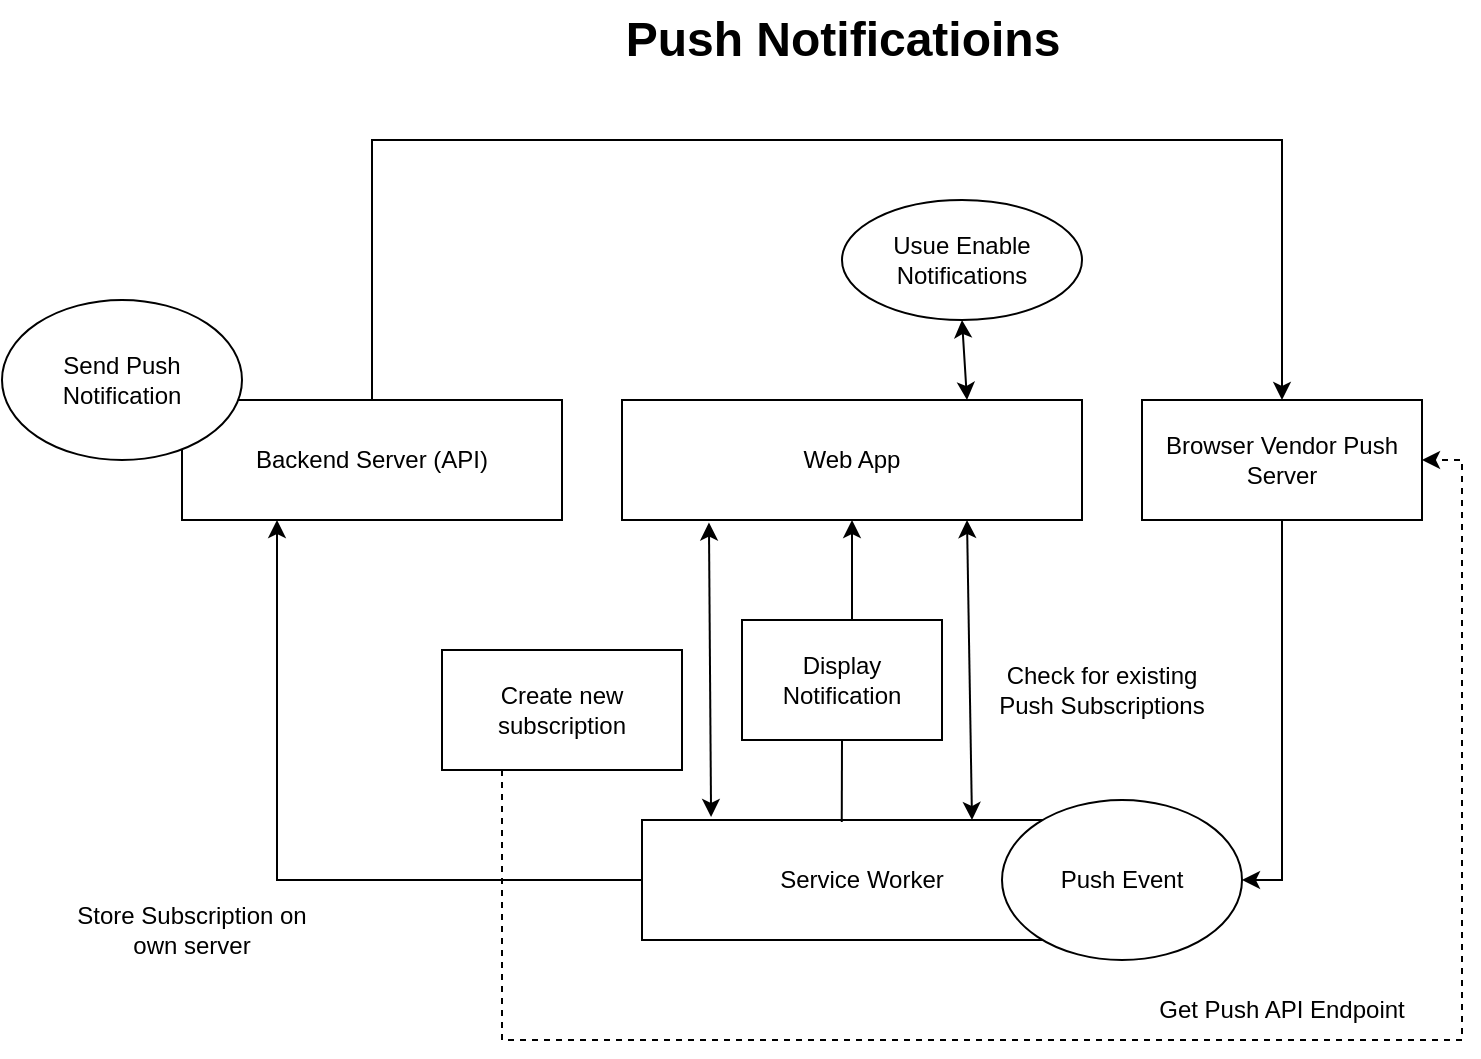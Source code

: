 <mxfile>
    <diagram id="HLGb6joL9ZeHyEfv7RR_" name="Page-1">
        <mxGraphModel dx="1605" dy="607" grid="1" gridSize="10" guides="1" tooltips="1" connect="1" arrows="1" fold="1" page="1" pageScale="1" pageWidth="850" pageHeight="1100" math="0" shadow="0">
            <root>
                <mxCell id="0"/>
                <mxCell id="1" parent="0"/>
                <mxCell id="2" value="Usue Enable Notifications" style="ellipse;whiteSpace=wrap;html=1;" parent="1" vertex="1">
                    <mxGeometry x="370" y="320" width="120" height="60" as="geometry"/>
                </mxCell>
                <mxCell id="3" value="Web App" style="rounded=0;whiteSpace=wrap;html=1;" parent="1" vertex="1">
                    <mxGeometry x="260" y="420" width="230" height="60" as="geometry"/>
                </mxCell>
                <mxCell id="4" style="edgeStyle=orthogonalEdgeStyle;rounded=0;orthogonalLoop=1;jettySize=auto;html=1;exitX=0.5;exitY=0;exitDx=0;exitDy=0;entryX=0.5;entryY=0;entryDx=0;entryDy=0;" parent="1" source="5" target="12" edge="1">
                    <mxGeometry relative="1" as="geometry">
                        <Array as="points">
                            <mxPoint x="135" y="290"/>
                            <mxPoint x="590" y="290"/>
                        </Array>
                    </mxGeometry>
                </mxCell>
                <mxCell id="5" value="Backend Server (API)" style="rounded=0;whiteSpace=wrap;html=1;" parent="1" vertex="1">
                    <mxGeometry x="40" y="420" width="190" height="60" as="geometry"/>
                </mxCell>
                <mxCell id="6" style="edgeStyle=orthogonalEdgeStyle;rounded=0;orthogonalLoop=1;jettySize=auto;html=1;exitX=0;exitY=0.5;exitDx=0;exitDy=0;entryX=0.25;entryY=1;entryDx=0;entryDy=0;" parent="1" source="7" target="5" edge="1">
                    <mxGeometry relative="1" as="geometry"/>
                </mxCell>
                <mxCell id="7" value="Service Worker" style="rounded=0;whiteSpace=wrap;html=1;" parent="1" vertex="1">
                    <mxGeometry x="270" y="630" width="220" height="60" as="geometry"/>
                </mxCell>
                <mxCell id="8" value="" style="endArrow=classic;startArrow=classic;html=1;rounded=0;entryX=0.75;entryY=1;entryDx=0;entryDy=0;exitX=0.75;exitY=0;exitDx=0;exitDy=0;" parent="1" source="7" target="3" edge="1">
                    <mxGeometry width="50" height="50" relative="1" as="geometry">
                        <mxPoint x="400" y="625" as="sourcePoint"/>
                        <mxPoint x="400" y="510" as="targetPoint"/>
                    </mxGeometry>
                </mxCell>
                <mxCell id="9" value="Push Event" style="ellipse;whiteSpace=wrap;html=1;" parent="1" vertex="1">
                    <mxGeometry x="450" y="620" width="120" height="80" as="geometry"/>
                </mxCell>
                <mxCell id="10" value="Check for existing Push Subscriptions" style="text;html=1;align=center;verticalAlign=middle;whiteSpace=wrap;rounded=0;" parent="1" vertex="1">
                    <mxGeometry x="440" y="550" width="120" height="30" as="geometry"/>
                </mxCell>
                <mxCell id="11" style="edgeStyle=orthogonalEdgeStyle;rounded=0;orthogonalLoop=1;jettySize=auto;html=1;entryX=1;entryY=0.5;entryDx=0;entryDy=0;" parent="1" source="12" target="9" edge="1">
                    <mxGeometry relative="1" as="geometry"/>
                </mxCell>
                <mxCell id="12" value="Browser Vendor Push Server" style="rounded=0;whiteSpace=wrap;html=1;" parent="1" vertex="1">
                    <mxGeometry x="520" y="420" width="140" height="60" as="geometry"/>
                </mxCell>
                <mxCell id="13" value="" style="edgeStyle=orthogonalEdgeStyle;rounded=0;orthogonalLoop=1;jettySize=auto;html=1;" parent="1" source="14" target="3" edge="1">
                    <mxGeometry relative="1" as="geometry">
                        <Array as="points">
                            <mxPoint x="375" y="520"/>
                            <mxPoint x="375" y="520"/>
                        </Array>
                    </mxGeometry>
                </mxCell>
                <mxCell id="14" value="Display Notification" style="rounded=0;whiteSpace=wrap;html=1;" parent="1" vertex="1">
                    <mxGeometry x="320" y="530" width="100" height="60" as="geometry"/>
                </mxCell>
                <mxCell id="15" style="edgeStyle=orthogonalEdgeStyle;rounded=0;orthogonalLoop=1;jettySize=auto;html=1;exitX=0.5;exitY=1;exitDx=0;exitDy=0;entryX=1;entryY=0.5;entryDx=0;entryDy=0;dashed=1;" parent="1" source="16" target="12" edge="1">
                    <mxGeometry relative="1" as="geometry">
                        <Array as="points">
                            <mxPoint x="200" y="740"/>
                            <mxPoint x="680" y="740"/>
                            <mxPoint x="680" y="450"/>
                        </Array>
                    </mxGeometry>
                </mxCell>
                <mxCell id="16" value="Create new subscription" style="rounded=0;whiteSpace=wrap;html=1;" parent="1" vertex="1">
                    <mxGeometry x="170" y="545" width="120" height="60" as="geometry"/>
                </mxCell>
                <mxCell id="17" value="" style="endArrow=classic;startArrow=classic;html=1;rounded=0;entryX=0.189;entryY=1.021;entryDx=0;entryDy=0;entryPerimeter=0;exitX=0.157;exitY=-0.025;exitDx=0;exitDy=0;exitPerimeter=0;" parent="1" source="7" target="3" edge="1">
                    <mxGeometry width="50" height="50" relative="1" as="geometry">
                        <mxPoint x="350" y="560" as="sourcePoint"/>
                        <mxPoint x="400" y="510" as="targetPoint"/>
                    </mxGeometry>
                </mxCell>
                <mxCell id="18" value="Send Push Notification" style="ellipse;whiteSpace=wrap;html=1;" parent="1" vertex="1">
                    <mxGeometry x="-50" y="370" width="120" height="80" as="geometry"/>
                </mxCell>
                <mxCell id="19" value="Get Push API Endpoint" style="text;html=1;align=center;verticalAlign=middle;whiteSpace=wrap;rounded=0;" parent="1" vertex="1">
                    <mxGeometry x="525" y="710" width="130" height="30" as="geometry"/>
                </mxCell>
                <mxCell id="20" value="Store Subscription on own server" style="text;html=1;align=center;verticalAlign=middle;whiteSpace=wrap;rounded=0;" parent="1" vertex="1">
                    <mxGeometry x="-20" y="670" width="130" height="30" as="geometry"/>
                </mxCell>
                <mxCell id="21" value="" style="endArrow=classic;startArrow=classic;html=1;rounded=0;entryX=0.5;entryY=1;entryDx=0;entryDy=0;exitX=0.75;exitY=0;exitDx=0;exitDy=0;" parent="1" source="3" target="2" edge="1">
                    <mxGeometry width="50" height="50" relative="1" as="geometry">
                        <mxPoint x="300" y="440" as="sourcePoint"/>
                        <mxPoint x="350" y="390" as="targetPoint"/>
                    </mxGeometry>
                </mxCell>
                <mxCell id="22" value="" style="endArrow=none;html=1;rounded=0;entryX=0.5;entryY=1;entryDx=0;entryDy=0;exitX=0.454;exitY=0.017;exitDx=0;exitDy=0;exitPerimeter=0;" parent="1" source="7" target="14" edge="1">
                    <mxGeometry width="50" height="50" relative="1" as="geometry">
                        <mxPoint x="300" y="520" as="sourcePoint"/>
                        <mxPoint x="350" y="470" as="targetPoint"/>
                    </mxGeometry>
                </mxCell>
                <mxCell id="23" value="Push Notificatioins" style="text;strokeColor=none;fillColor=none;html=1;fontSize=24;fontStyle=1;verticalAlign=middle;align=center;" parent="1" vertex="1">
                    <mxGeometry x="230" y="220" width="280" height="40" as="geometry"/>
                </mxCell>
            </root>
        </mxGraphModel>
    </diagram>
</mxfile>